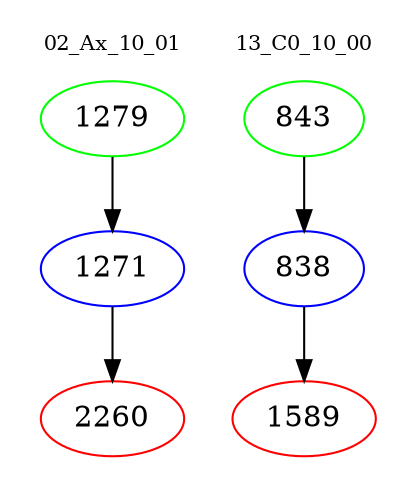 digraph{
subgraph cluster_0 {
color = white
label = "02_Ax_10_01";
fontsize=10;
T0_1279 [label="1279", color="green"]
T0_1279 -> T0_1271 [color="black"]
T0_1271 [label="1271", color="blue"]
T0_1271 -> T0_2260 [color="black"]
T0_2260 [label="2260", color="red"]
}
subgraph cluster_1 {
color = white
label = "13_C0_10_00";
fontsize=10;
T1_843 [label="843", color="green"]
T1_843 -> T1_838 [color="black"]
T1_838 [label="838", color="blue"]
T1_838 -> T1_1589 [color="black"]
T1_1589 [label="1589", color="red"]
}
}
